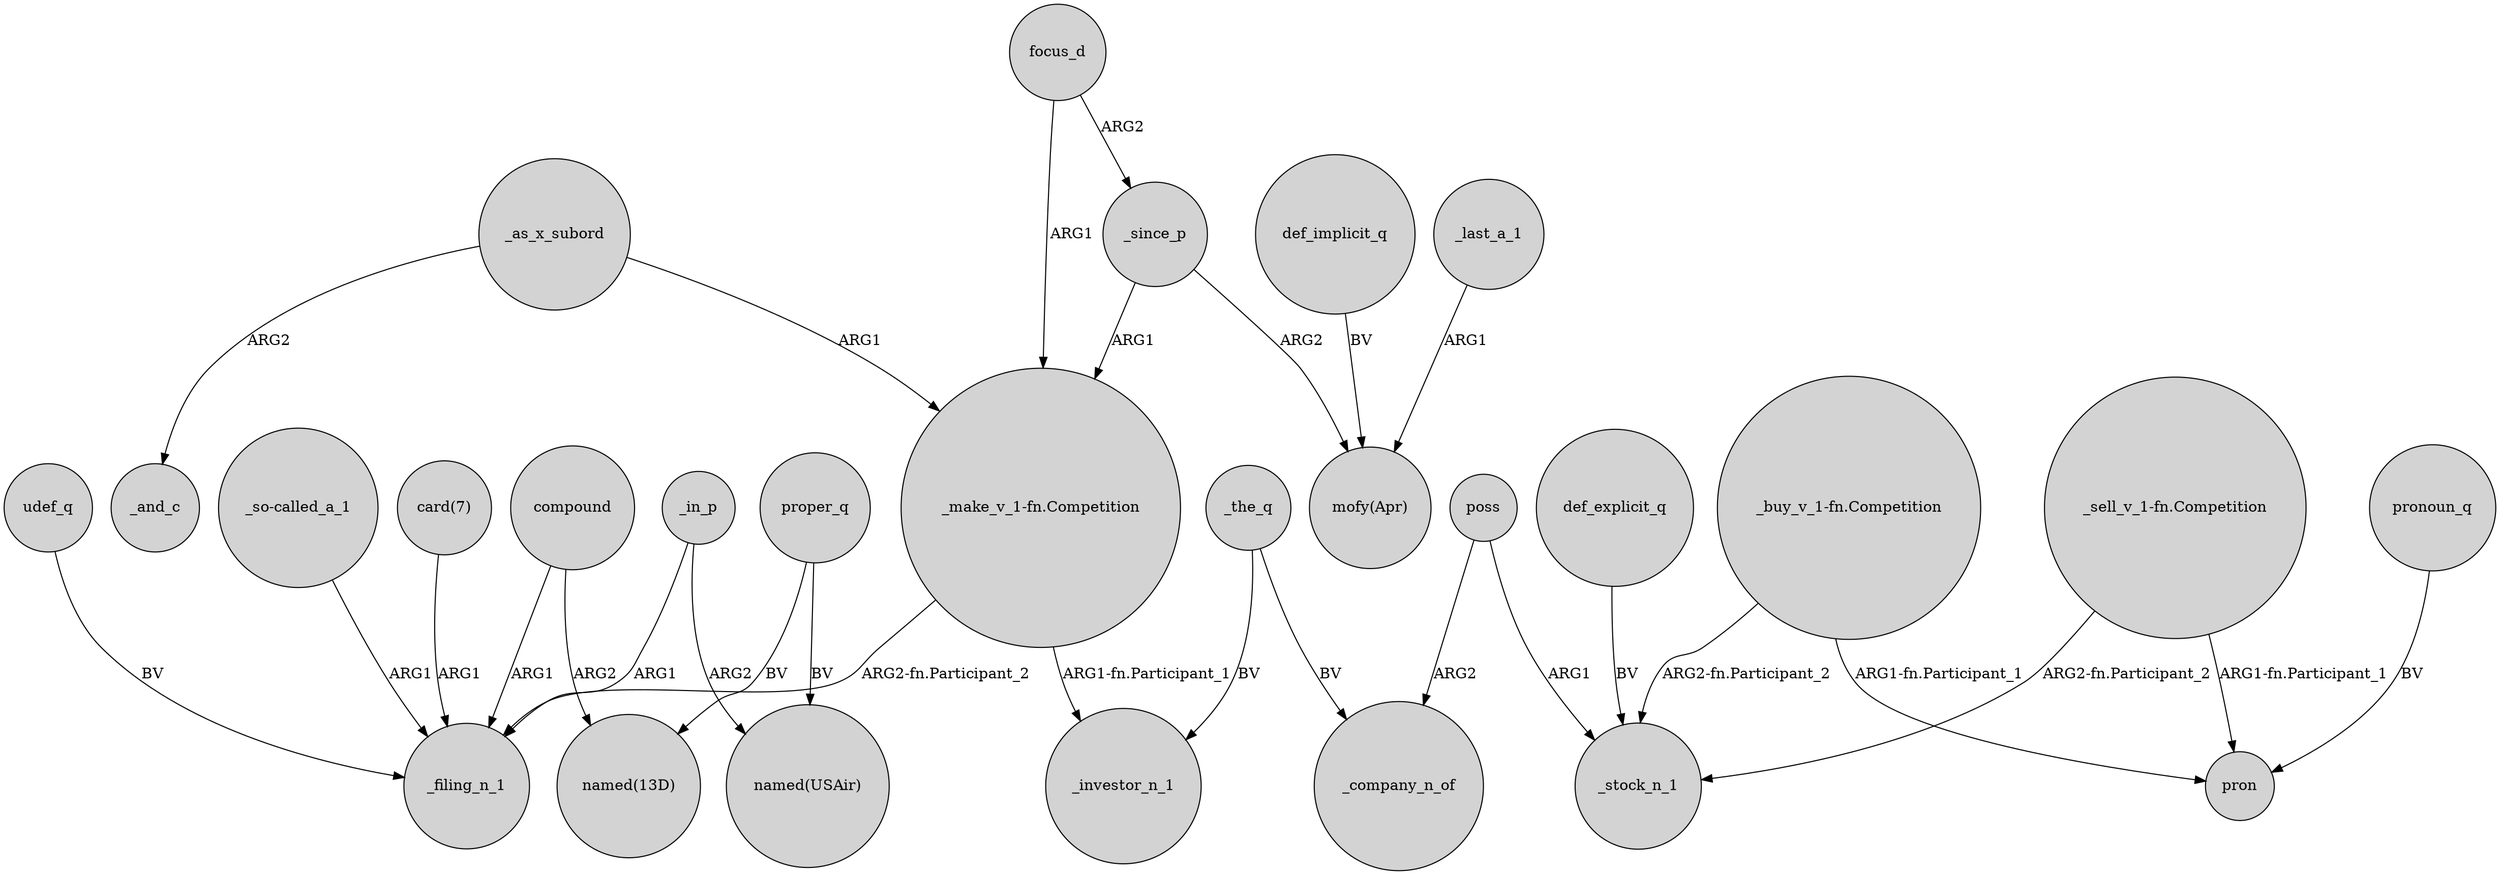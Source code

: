 digraph {
	node [shape=circle style=filled]
	_the_q -> _investor_n_1 [label=BV]
	"_so-called_a_1" -> _filing_n_1 [label=ARG1]
	focus_d -> "_make_v_1-fn.Competition" [label=ARG1]
	focus_d -> _since_p [label=ARG2]
	def_implicit_q -> "mofy(Apr)" [label=BV]
	_last_a_1 -> "mofy(Apr)" [label=ARG1]
	_since_p -> "_make_v_1-fn.Competition" [label=ARG1]
	proper_q -> "named(13D)" [label=BV]
	udef_q -> _filing_n_1 [label=BV]
	def_explicit_q -> _stock_n_1 [label=BV]
	compound -> _filing_n_1 [label=ARG1]
	"_make_v_1-fn.Competition" -> _investor_n_1 [label="ARG1-fn.Participant_1"]
	"_buy_v_1-fn.Competition" -> pron [label="ARG1-fn.Participant_1"]
	_as_x_subord -> _and_c [label=ARG2]
	_in_p -> "named(USAir)" [label=ARG2]
	"_make_v_1-fn.Competition" -> _filing_n_1 [label="ARG2-fn.Participant_2"]
	pronoun_q -> pron [label=BV]
	_as_x_subord -> "_make_v_1-fn.Competition" [label=ARG1]
	poss -> _company_n_of [label=ARG2]
	"card(7)" -> _filing_n_1 [label=ARG1]
	_since_p -> "mofy(Apr)" [label=ARG2]
	poss -> _stock_n_1 [label=ARG1]
	compound -> "named(13D)" [label=ARG2]
	"_sell_v_1-fn.Competition" -> pron [label="ARG1-fn.Participant_1"]
	proper_q -> "named(USAir)" [label=BV]
	"_buy_v_1-fn.Competition" -> _stock_n_1 [label="ARG2-fn.Participant_2"]
	_the_q -> _company_n_of [label=BV]
	_in_p -> _filing_n_1 [label=ARG1]
	"_sell_v_1-fn.Competition" -> _stock_n_1 [label="ARG2-fn.Participant_2"]
}
